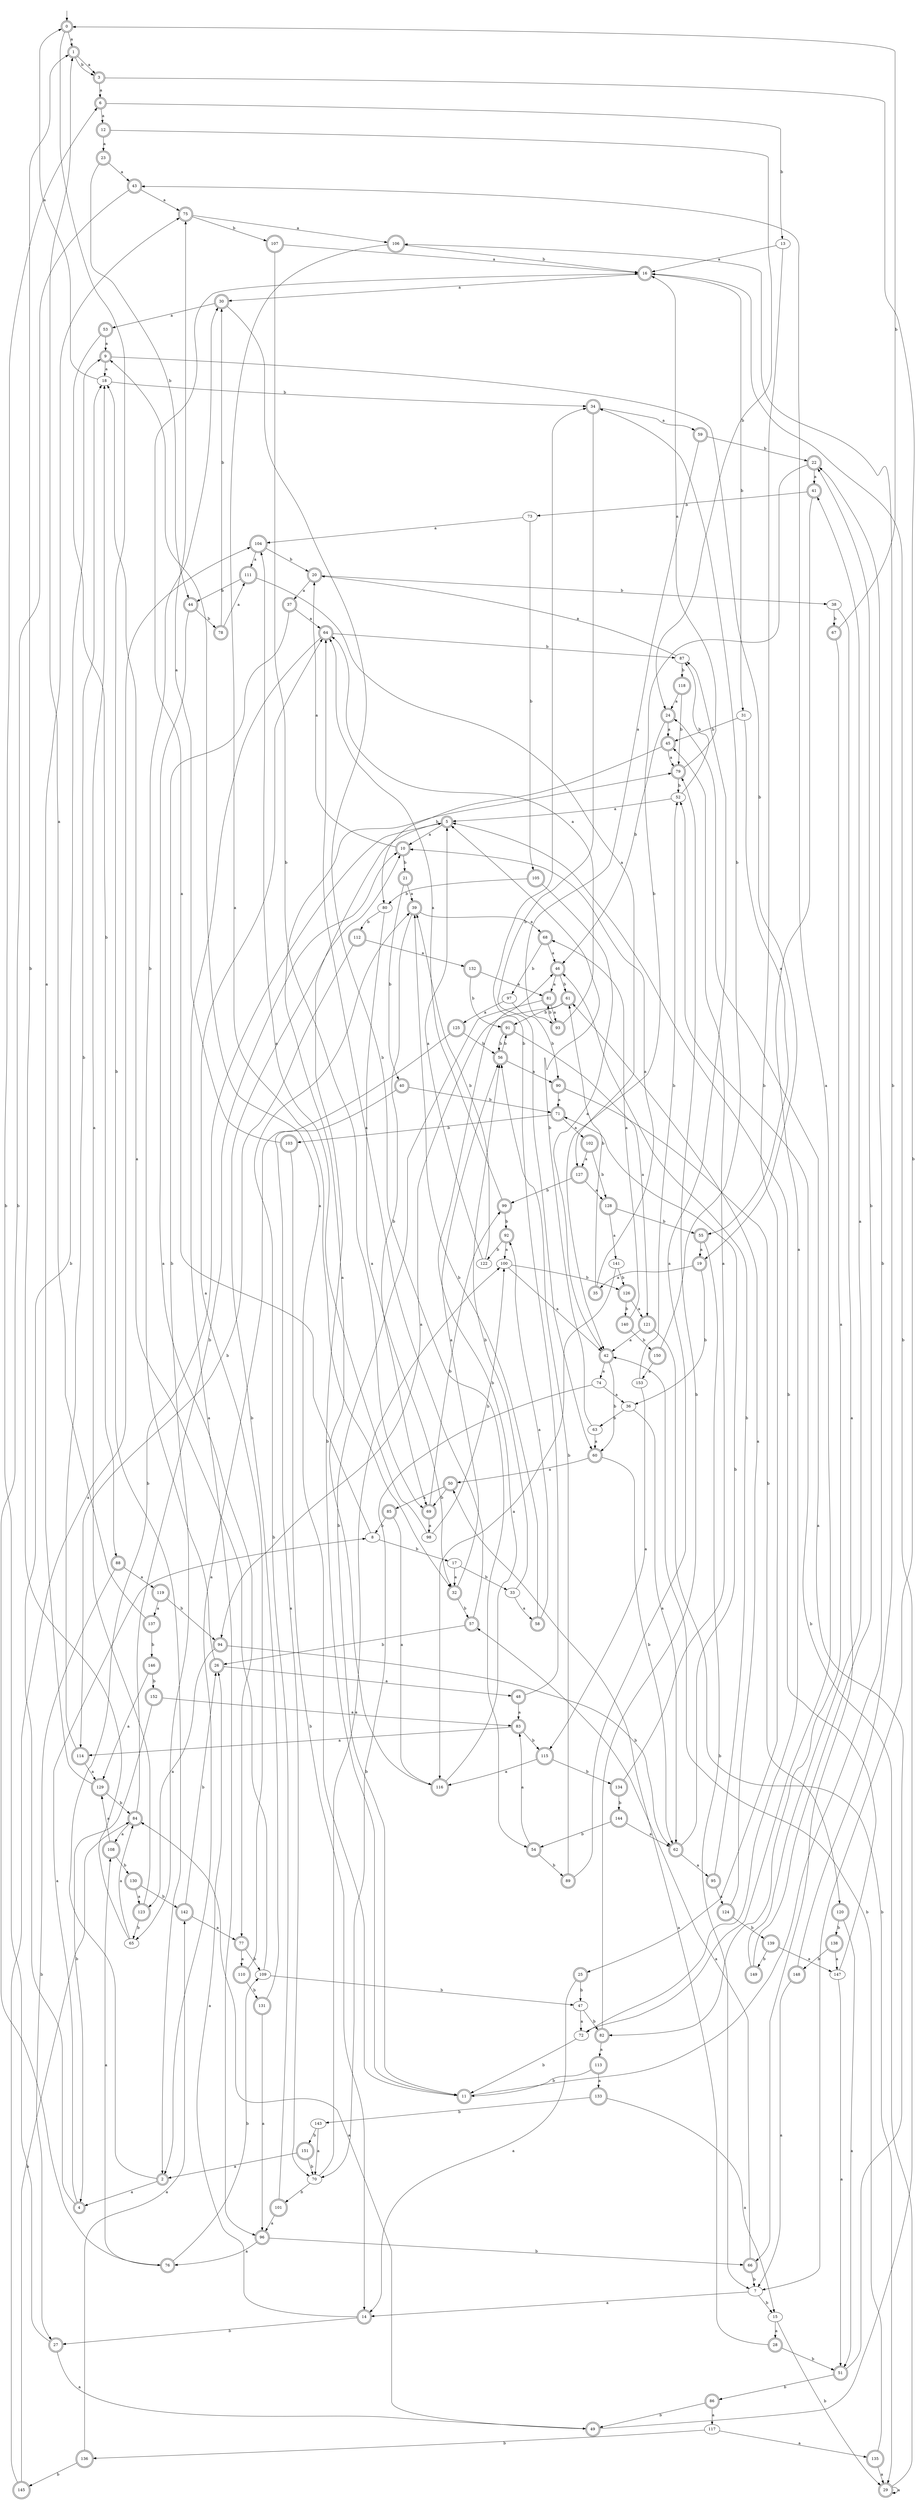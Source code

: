 digraph RandomDFA {
  __start0 [label="", shape=none];
  __start0 -> 0 [label=""];
  0 [shape=circle] [shape=doublecircle]
  0 -> 1 [label="a"]
  0 -> 2 [label="b"]
  1 [shape=doublecircle]
  1 -> 3 [label="a"]
  1 -> 3 [label="b"]
  2 [shape=doublecircle]
  2 -> 4 [label="a"]
  2 -> 5 [label="b"]
  3 [shape=doublecircle]
  3 -> 6 [label="a"]
  3 -> 7 [label="b"]
  4 [shape=doublecircle]
  4 -> 8 [label="a"]
  4 -> 9 [label="b"]
  5 [shape=doublecircle]
  5 -> 10 [label="a"]
  5 -> 11 [label="b"]
  6 [shape=doublecircle]
  6 -> 12 [label="a"]
  6 -> 13 [label="b"]
  7
  7 -> 14 [label="a"]
  7 -> 15 [label="b"]
  8
  8 -> 16 [label="a"]
  8 -> 17 [label="b"]
  9 [shape=doublecircle]
  9 -> 18 [label="a"]
  9 -> 19 [label="b"]
  10 [shape=doublecircle]
  10 -> 20 [label="a"]
  10 -> 21 [label="b"]
  11 [shape=doublecircle]
  11 -> 9 [label="a"]
  11 -> 22 [label="b"]
  12 [shape=doublecircle]
  12 -> 23 [label="a"]
  12 -> 24 [label="b"]
  13
  13 -> 16 [label="a"]
  13 -> 25 [label="b"]
  14 [shape=doublecircle]
  14 -> 26 [label="a"]
  14 -> 27 [label="b"]
  15
  15 -> 28 [label="a"]
  15 -> 29 [label="b"]
  16 [shape=doublecircle]
  16 -> 30 [label="a"]
  16 -> 31 [label="b"]
  17
  17 -> 32 [label="a"]
  17 -> 33 [label="b"]
  18
  18 -> 0 [label="a"]
  18 -> 34 [label="b"]
  19 [shape=doublecircle]
  19 -> 35 [label="a"]
  19 -> 36 [label="b"]
  20 [shape=doublecircle]
  20 -> 37 [label="a"]
  20 -> 38 [label="b"]
  21 [shape=doublecircle]
  21 -> 39 [label="a"]
  21 -> 40 [label="b"]
  22 [shape=doublecircle]
  22 -> 41 [label="a"]
  22 -> 42 [label="b"]
  23 [shape=doublecircle]
  23 -> 43 [label="a"]
  23 -> 44 [label="b"]
  24 [shape=doublecircle]
  24 -> 45 [label="a"]
  24 -> 46 [label="b"]
  25 [shape=doublecircle]
  25 -> 14 [label="a"]
  25 -> 47 [label="b"]
  26 [shape=doublecircle]
  26 -> 48 [label="a"]
  26 -> 30 [label="b"]
  27 [shape=doublecircle]
  27 -> 49 [label="a"]
  27 -> 6 [label="b"]
  28 [shape=doublecircle]
  28 -> 50 [label="a"]
  28 -> 51 [label="b"]
  29 [shape=doublecircle]
  29 -> 29 [label="a"]
  29 -> 52 [label="b"]
  30 [shape=doublecircle]
  30 -> 53 [label="a"]
  30 -> 54 [label="b"]
  31
  31 -> 55 [label="a"]
  31 -> 45 [label="b"]
  32 [shape=doublecircle]
  32 -> 56 [label="a"]
  32 -> 57 [label="b"]
  33
  33 -> 58 [label="a"]
  33 -> 56 [label="b"]
  34 [shape=doublecircle]
  34 -> 59 [label="a"]
  34 -> 60 [label="b"]
  35 [shape=doublecircle]
  35 -> 10 [label="a"]
  35 -> 61 [label="b"]
  36
  36 -> 62 [label="a"]
  36 -> 63 [label="b"]
  37 [shape=doublecircle]
  37 -> 64 [label="a"]
  37 -> 65 [label="b"]
  38
  38 -> 66 [label="a"]
  38 -> 67 [label="b"]
  39 [shape=doublecircle]
  39 -> 68 [label="a"]
  39 -> 69 [label="b"]
  40 [shape=doublecircle]
  40 -> 70 [label="a"]
  40 -> 71 [label="b"]
  41 [shape=doublecircle]
  41 -> 72 [label="a"]
  41 -> 73 [label="b"]
  42 [shape=doublecircle]
  42 -> 74 [label="a"]
  42 -> 60 [label="b"]
  43 [shape=doublecircle]
  43 -> 75 [label="a"]
  43 -> 76 [label="b"]
  44 [shape=doublecircle]
  44 -> 77 [label="a"]
  44 -> 78 [label="b"]
  45 [shape=doublecircle]
  45 -> 79 [label="a"]
  45 -> 80 [label="b"]
  46 [shape=doublecircle]
  46 -> 81 [label="a"]
  46 -> 61 [label="b"]
  47
  47 -> 72 [label="a"]
  47 -> 82 [label="b"]
  48 [shape=doublecircle]
  48 -> 83 [label="a"]
  48 -> 34 [label="b"]
  49 [shape=doublecircle]
  49 -> 84 [label="a"]
  49 -> 16 [label="b"]
  50 [shape=doublecircle]
  50 -> 85 [label="a"]
  50 -> 69 [label="b"]
  51 [shape=doublecircle]
  51 -> 24 [label="a"]
  51 -> 86 [label="b"]
  52
  52 -> 5 [label="a"]
  52 -> 87 [label="b"]
  53 [shape=doublecircle]
  53 -> 9 [label="a"]
  53 -> 88 [label="b"]
  54 [shape=doublecircle]
  54 -> 83 [label="a"]
  54 -> 89 [label="b"]
  55 [shape=doublecircle]
  55 -> 19 [label="a"]
  55 -> 7 [label="b"]
  56 [shape=doublecircle]
  56 -> 90 [label="a"]
  56 -> 91 [label="b"]
  57 [shape=doublecircle]
  57 -> 64 [label="a"]
  57 -> 26 [label="b"]
  58 [shape=doublecircle]
  58 -> 92 [label="a"]
  58 -> 39 [label="b"]
  59 [shape=doublecircle]
  59 -> 93 [label="a"]
  59 -> 22 [label="b"]
  60 [shape=doublecircle]
  60 -> 50 [label="a"]
  60 -> 62 [label="b"]
  61 [shape=doublecircle]
  61 -> 94 [label="a"]
  61 -> 91 [label="b"]
  62 [shape=doublecircle]
  62 -> 95 [label="a"]
  62 -> 71 [label="b"]
  63
  63 -> 60 [label="a"]
  63 -> 5 [label="b"]
  64 [shape=doublecircle]
  64 -> 96 [label="a"]
  64 -> 87 [label="b"]
  65
  65 -> 84 [label="a"]
  65 -> 1 [label="b"]
  66 [shape=doublecircle]
  66 -> 57 [label="a"]
  66 -> 7 [label="b"]
  67 [shape=doublecircle]
  67 -> 82 [label="a"]
  67 -> 0 [label="b"]
  68 [shape=doublecircle]
  68 -> 46 [label="a"]
  68 -> 97 [label="b"]
  69 [shape=doublecircle]
  69 -> 98 [label="a"]
  69 -> 99 [label="b"]
  70
  70 -> 100 [label="a"]
  70 -> 101 [label="b"]
  71 [shape=doublecircle]
  71 -> 102 [label="a"]
  71 -> 103 [label="b"]
  72
  72 -> 43 [label="a"]
  72 -> 11 [label="b"]
  73
  73 -> 104 [label="a"]
  73 -> 105 [label="b"]
  74
  74 -> 36 [label="a"]
  74 -> 70 [label="b"]
  75 [shape=doublecircle]
  75 -> 106 [label="a"]
  75 -> 107 [label="b"]
  76 [shape=doublecircle]
  76 -> 108 [label="a"]
  76 -> 109 [label="b"]
  77 [shape=doublecircle]
  77 -> 110 [label="a"]
  77 -> 109 [label="b"]
  78 [shape=doublecircle]
  78 -> 111 [label="a"]
  78 -> 30 [label="b"]
  79 [shape=doublecircle]
  79 -> 16 [label="a"]
  79 -> 52 [label="b"]
  80
  80 -> 32 [label="a"]
  80 -> 112 [label="b"]
  81 [shape=doublecircle]
  81 -> 93 [label="a"]
  81 -> 11 [label="b"]
  82 [shape=doublecircle]
  82 -> 113 [label="a"]
  82 -> 79 [label="b"]
  83 [shape=doublecircle]
  83 -> 114 [label="a"]
  83 -> 115 [label="b"]
  84 [shape=doublecircle]
  84 -> 108 [label="a"]
  84 -> 10 [label="b"]
  85 [shape=doublecircle]
  85 -> 116 [label="a"]
  85 -> 8 [label="b"]
  86 [shape=doublecircle]
  86 -> 117 [label="a"]
  86 -> 49 [label="b"]
  87
  87 -> 20 [label="a"]
  87 -> 118 [label="b"]
  88 [shape=doublecircle]
  88 -> 119 [label="a"]
  88 -> 27 [label="b"]
  89 [shape=doublecircle]
  89 -> 87 [label="a"]
  89 -> 56 [label="b"]
  90 [shape=doublecircle]
  90 -> 71 [label="a"]
  90 -> 120 [label="b"]
  91 [shape=doublecircle]
  91 -> 121 [label="a"]
  91 -> 56 [label="b"]
  92 [shape=doublecircle]
  92 -> 100 [label="a"]
  92 -> 122 [label="b"]
  93 [shape=doublecircle]
  93 -> 64 [label="a"]
  93 -> 81 [label="b"]
  94 [shape=doublecircle]
  94 -> 123 [label="a"]
  94 -> 62 [label="b"]
  95 [shape=doublecircle]
  95 -> 124 [label="a"]
  95 -> 46 [label="b"]
  96 [shape=doublecircle]
  96 -> 76 [label="a"]
  96 -> 66 [label="b"]
  97
  97 -> 125 [label="a"]
  97 -> 90 [label="b"]
  98
  98 -> 104 [label="a"]
  98 -> 100 [label="b"]
  99 [shape=doublecircle]
  99 -> 64 [label="a"]
  99 -> 92 [label="b"]
  100
  100 -> 42 [label="a"]
  100 -> 126 [label="b"]
  101 [shape=doublecircle]
  101 -> 96 [label="a"]
  101 -> 39 [label="b"]
  102 [shape=doublecircle]
  102 -> 127 [label="a"]
  102 -> 128 [label="b"]
  103 [shape=doublecircle]
  103 -> 75 [label="a"]
  103 -> 14 [label="b"]
  104 [shape=doublecircle]
  104 -> 111 [label="a"]
  104 -> 20 [label="b"]
  105 [shape=doublecircle]
  105 -> 42 [label="a"]
  105 -> 80 [label="b"]
  106 [shape=doublecircle]
  106 -> 32 [label="a"]
  106 -> 16 [label="b"]
  107 [shape=doublecircle]
  107 -> 16 [label="a"]
  107 -> 69 [label="b"]
  108 [shape=doublecircle]
  108 -> 129 [label="a"]
  108 -> 130 [label="b"]
  109
  109 -> 18 [label="a"]
  109 -> 47 [label="b"]
  110 [shape=doublecircle]
  110 -> 64 [label="a"]
  110 -> 131 [label="b"]
  111 [shape=doublecircle]
  111 -> 127 [label="a"]
  111 -> 44 [label="b"]
  112 [shape=doublecircle]
  112 -> 132 [label="a"]
  112 -> 114 [label="b"]
  113 [shape=doublecircle]
  113 -> 133 [label="a"]
  113 -> 11 [label="b"]
  114 [shape=doublecircle]
  114 -> 129 [label="a"]
  114 -> 18 [label="b"]
  115 [shape=doublecircle]
  115 -> 116 [label="a"]
  115 -> 134 [label="b"]
  116 [shape=doublecircle]
  116 -> 79 [label="a"]
  116 -> 46 [label="b"]
  117
  117 -> 135 [label="a"]
  117 -> 136 [label="b"]
  118 [shape=doublecircle]
  118 -> 24 [label="a"]
  118 -> 79 [label="b"]
  119 [shape=doublecircle]
  119 -> 137 [label="a"]
  119 -> 94 [label="b"]
  120 [shape=doublecircle]
  120 -> 51 [label="a"]
  120 -> 138 [label="b"]
  121 [shape=doublecircle]
  121 -> 42 [label="a"]
  121 -> 29 [label="b"]
  122
  122 -> 5 [label="a"]
  122 -> 39 [label="b"]
  123 [shape=doublecircle]
  123 -> 18 [label="a"]
  123 -> 65 [label="b"]
  124 [shape=doublecircle]
  124 -> 61 [label="a"]
  124 -> 139 [label="b"]
  125 [shape=doublecircle]
  125 -> 2 [label="a"]
  125 -> 56 [label="b"]
  126 [shape=doublecircle]
  126 -> 121 [label="a"]
  126 -> 140 [label="b"]
  127 [shape=doublecircle]
  127 -> 128 [label="a"]
  127 -> 99 [label="b"]
  128 [shape=doublecircle]
  128 -> 141 [label="a"]
  128 -> 55 [label="b"]
  129 [shape=doublecircle]
  129 -> 75 [label="a"]
  129 -> 84 [label="b"]
  130 [shape=doublecircle]
  130 -> 123 [label="a"]
  130 -> 142 [label="b"]
  131 [shape=doublecircle]
  131 -> 96 [label="a"]
  131 -> 10 [label="b"]
  132 [shape=doublecircle]
  132 -> 81 [label="a"]
  132 -> 91 [label="b"]
  133 [shape=doublecircle]
  133 -> 15 [label="a"]
  133 -> 143 [label="b"]
  134 [shape=doublecircle]
  134 -> 45 [label="a"]
  134 -> 144 [label="b"]
  135 [shape=doublecircle]
  135 -> 29 [label="a"]
  135 -> 42 [label="b"]
  136 [shape=doublecircle]
  136 -> 142 [label="a"]
  136 -> 145 [label="b"]
  137 [shape=doublecircle]
  137 -> 1 [label="a"]
  137 -> 146 [label="b"]
  138 [shape=doublecircle]
  138 -> 147 [label="a"]
  138 -> 148 [label="b"]
  139 [shape=doublecircle]
  139 -> 147 [label="a"]
  139 -> 149 [label="b"]
  140 [shape=doublecircle]
  140 -> 68 [label="a"]
  140 -> 150 [label="b"]
  141
  141 -> 116 [label="a"]
  141 -> 126 [label="b"]
  142 [shape=doublecircle]
  142 -> 77 [label="a"]
  142 -> 26 [label="b"]
  143
  143 -> 70 [label="a"]
  143 -> 151 [label="b"]
  144 [shape=doublecircle]
  144 -> 62 [label="a"]
  144 -> 54 [label="b"]
  145 [shape=doublecircle]
  145 -> 104 [label="a"]
  145 -> 84 [label="b"]
  146 [shape=doublecircle]
  146 -> 129 [label="a"]
  146 -> 152 [label="b"]
  147
  147 -> 51 [label="a"]
  147 -> 5 [label="b"]
  148 [shape=doublecircle]
  148 -> 7 [label="a"]
  148 -> 106 [label="b"]
  149 [shape=doublecircle]
  149 -> 41 [label="a"]
  149 -> 22 [label="b"]
  150 [shape=doublecircle]
  150 -> 153 [label="a"]
  150 -> 34 [label="b"]
  151 [shape=doublecircle]
  151 -> 2 [label="a"]
  151 -> 70 [label="b"]
  152 [shape=doublecircle]
  152 -> 83 [label="a"]
  152 -> 4 [label="b"]
  153
  153 -> 115 [label="a"]
  153 -> 52 [label="b"]
}

